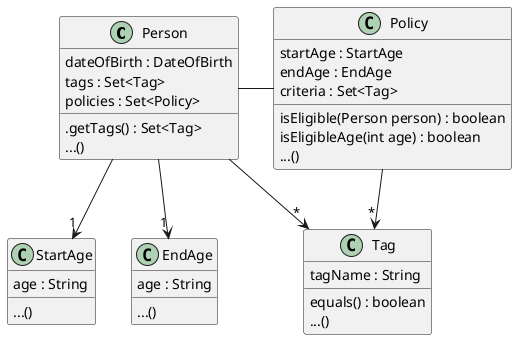 @startuml

Person - Policy
Policy --> "*" Tag
Person --> "*" Tag
Person --> "1" StartAge
Person --> "1" EndAge


class Person {
dateOfBirth : DateOfBirth
tags : Set<Tag>
policies : Set<Policy>
.getTags() : Set<Tag>
...()
}

class Policy {
startAge : StartAge
endAge : EndAge
criteria : Set<Tag>
isEligible(Person person) : boolean
isEligibleAge(int age) : boolean
...()
}

class Tag {
tagName : String
equals() : boolean
...()
}

class StartAge {
age : String
...()
}

class EndAge {
age : String
...()
}

@enduml
